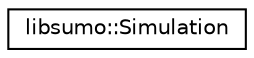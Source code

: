 digraph "Graphical Class Hierarchy"
{
  edge [fontname="Helvetica",fontsize="10",labelfontname="Helvetica",labelfontsize="10"];
  node [fontname="Helvetica",fontsize="10",shape=record];
  rankdir="LR";
  Node0 [label="libsumo::Simulation",height=0.2,width=0.4,color="black", fillcolor="white", style="filled",URL="$d0/d17/classlibsumo_1_1_simulation.html"];
}
